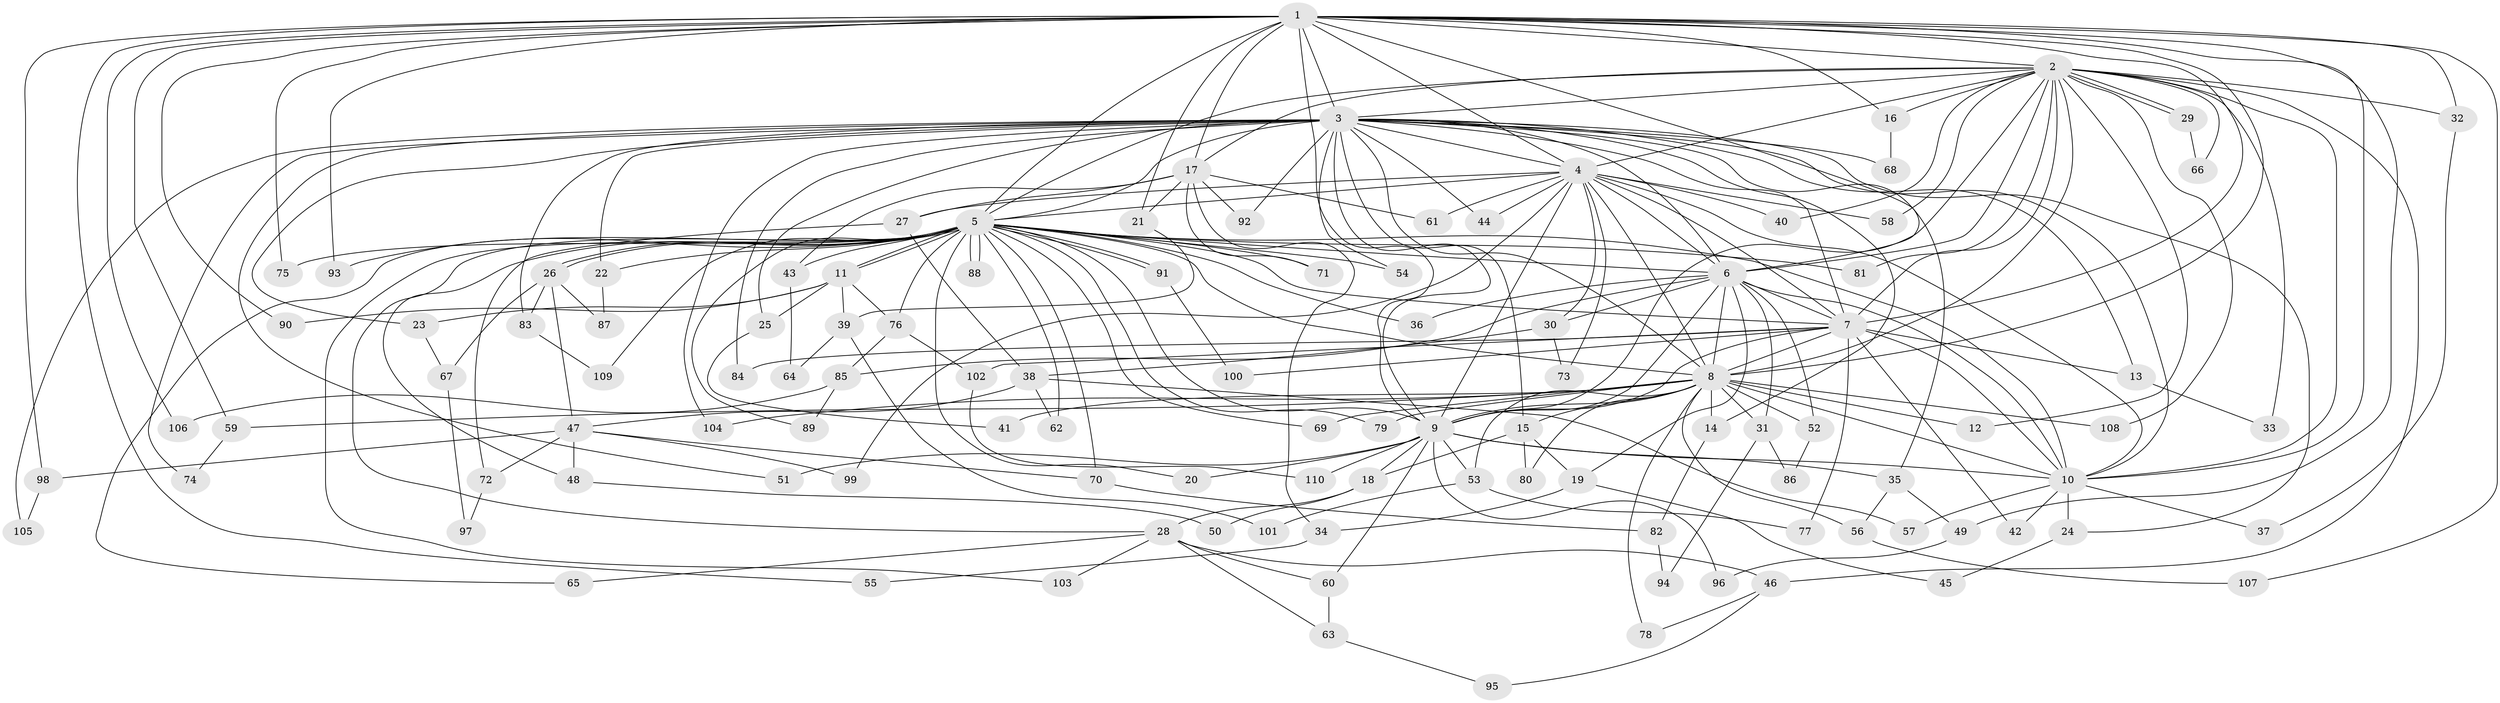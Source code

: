 // Generated by graph-tools (version 1.1) at 2025/11/02/27/25 16:11:01]
// undirected, 110 vertices, 245 edges
graph export_dot {
graph [start="1"]
  node [color=gray90,style=filled];
  1;
  2;
  3;
  4;
  5;
  6;
  7;
  8;
  9;
  10;
  11;
  12;
  13;
  14;
  15;
  16;
  17;
  18;
  19;
  20;
  21;
  22;
  23;
  24;
  25;
  26;
  27;
  28;
  29;
  30;
  31;
  32;
  33;
  34;
  35;
  36;
  37;
  38;
  39;
  40;
  41;
  42;
  43;
  44;
  45;
  46;
  47;
  48;
  49;
  50;
  51;
  52;
  53;
  54;
  55;
  56;
  57;
  58;
  59;
  60;
  61;
  62;
  63;
  64;
  65;
  66;
  67;
  68;
  69;
  70;
  71;
  72;
  73;
  74;
  75;
  76;
  77;
  78;
  79;
  80;
  81;
  82;
  83;
  84;
  85;
  86;
  87;
  88;
  89;
  90;
  91;
  92;
  93;
  94;
  95;
  96;
  97;
  98;
  99;
  100;
  101;
  102;
  103;
  104;
  105;
  106;
  107;
  108;
  109;
  110;
  1 -- 2;
  1 -- 3;
  1 -- 4;
  1 -- 5;
  1 -- 6;
  1 -- 7;
  1 -- 8;
  1 -- 9;
  1 -- 10;
  1 -- 16;
  1 -- 17;
  1 -- 21;
  1 -- 32;
  1 -- 49;
  1 -- 55;
  1 -- 59;
  1 -- 75;
  1 -- 90;
  1 -- 93;
  1 -- 98;
  1 -- 106;
  1 -- 107;
  2 -- 3;
  2 -- 4;
  2 -- 5;
  2 -- 6;
  2 -- 7;
  2 -- 8;
  2 -- 9;
  2 -- 10;
  2 -- 12;
  2 -- 16;
  2 -- 17;
  2 -- 29;
  2 -- 29;
  2 -- 32;
  2 -- 33;
  2 -- 40;
  2 -- 46;
  2 -- 58;
  2 -- 66;
  2 -- 81;
  2 -- 108;
  3 -- 4;
  3 -- 5;
  3 -- 6;
  3 -- 7;
  3 -- 8;
  3 -- 9;
  3 -- 10;
  3 -- 13;
  3 -- 14;
  3 -- 15;
  3 -- 22;
  3 -- 23;
  3 -- 24;
  3 -- 25;
  3 -- 35;
  3 -- 44;
  3 -- 51;
  3 -- 54;
  3 -- 68;
  3 -- 74;
  3 -- 83;
  3 -- 84;
  3 -- 92;
  3 -- 104;
  3 -- 105;
  4 -- 5;
  4 -- 6;
  4 -- 7;
  4 -- 8;
  4 -- 9;
  4 -- 10;
  4 -- 27;
  4 -- 30;
  4 -- 40;
  4 -- 44;
  4 -- 58;
  4 -- 61;
  4 -- 73;
  4 -- 99;
  5 -- 6;
  5 -- 7;
  5 -- 8;
  5 -- 9;
  5 -- 10;
  5 -- 11;
  5 -- 11;
  5 -- 20;
  5 -- 22;
  5 -- 26;
  5 -- 26;
  5 -- 28;
  5 -- 36;
  5 -- 43;
  5 -- 48;
  5 -- 54;
  5 -- 62;
  5 -- 65;
  5 -- 69;
  5 -- 70;
  5 -- 71;
  5 -- 75;
  5 -- 76;
  5 -- 79;
  5 -- 81;
  5 -- 88;
  5 -- 88;
  5 -- 89;
  5 -- 91;
  5 -- 91;
  5 -- 93;
  5 -- 103;
  5 -- 109;
  6 -- 7;
  6 -- 8;
  6 -- 9;
  6 -- 10;
  6 -- 19;
  6 -- 30;
  6 -- 31;
  6 -- 36;
  6 -- 52;
  6 -- 85;
  7 -- 8;
  7 -- 9;
  7 -- 10;
  7 -- 13;
  7 -- 42;
  7 -- 77;
  7 -- 84;
  7 -- 100;
  7 -- 102;
  8 -- 9;
  8 -- 10;
  8 -- 12;
  8 -- 14;
  8 -- 15;
  8 -- 31;
  8 -- 41;
  8 -- 52;
  8 -- 53;
  8 -- 56;
  8 -- 59;
  8 -- 69;
  8 -- 78;
  8 -- 79;
  8 -- 80;
  8 -- 104;
  8 -- 108;
  9 -- 10;
  9 -- 18;
  9 -- 20;
  9 -- 35;
  9 -- 51;
  9 -- 53;
  9 -- 60;
  9 -- 96;
  9 -- 110;
  10 -- 24;
  10 -- 37;
  10 -- 42;
  10 -- 57;
  11 -- 23;
  11 -- 25;
  11 -- 39;
  11 -- 76;
  11 -- 90;
  13 -- 33;
  14 -- 82;
  15 -- 18;
  15 -- 19;
  15 -- 80;
  16 -- 68;
  17 -- 21;
  17 -- 27;
  17 -- 34;
  17 -- 43;
  17 -- 61;
  17 -- 71;
  17 -- 92;
  18 -- 28;
  18 -- 50;
  19 -- 34;
  19 -- 45;
  21 -- 39;
  22 -- 87;
  23 -- 67;
  24 -- 45;
  25 -- 41;
  26 -- 47;
  26 -- 67;
  26 -- 83;
  26 -- 87;
  27 -- 38;
  27 -- 72;
  28 -- 46;
  28 -- 60;
  28 -- 63;
  28 -- 65;
  28 -- 103;
  29 -- 66;
  30 -- 38;
  30 -- 73;
  31 -- 86;
  31 -- 94;
  32 -- 37;
  34 -- 55;
  35 -- 49;
  35 -- 56;
  38 -- 47;
  38 -- 57;
  38 -- 62;
  39 -- 64;
  39 -- 101;
  43 -- 64;
  46 -- 78;
  46 -- 95;
  47 -- 48;
  47 -- 70;
  47 -- 72;
  47 -- 98;
  47 -- 99;
  48 -- 50;
  49 -- 96;
  52 -- 86;
  53 -- 77;
  53 -- 101;
  56 -- 107;
  59 -- 74;
  60 -- 63;
  63 -- 95;
  67 -- 97;
  70 -- 82;
  72 -- 97;
  76 -- 85;
  76 -- 102;
  82 -- 94;
  83 -- 109;
  85 -- 89;
  85 -- 106;
  91 -- 100;
  98 -- 105;
  102 -- 110;
}
